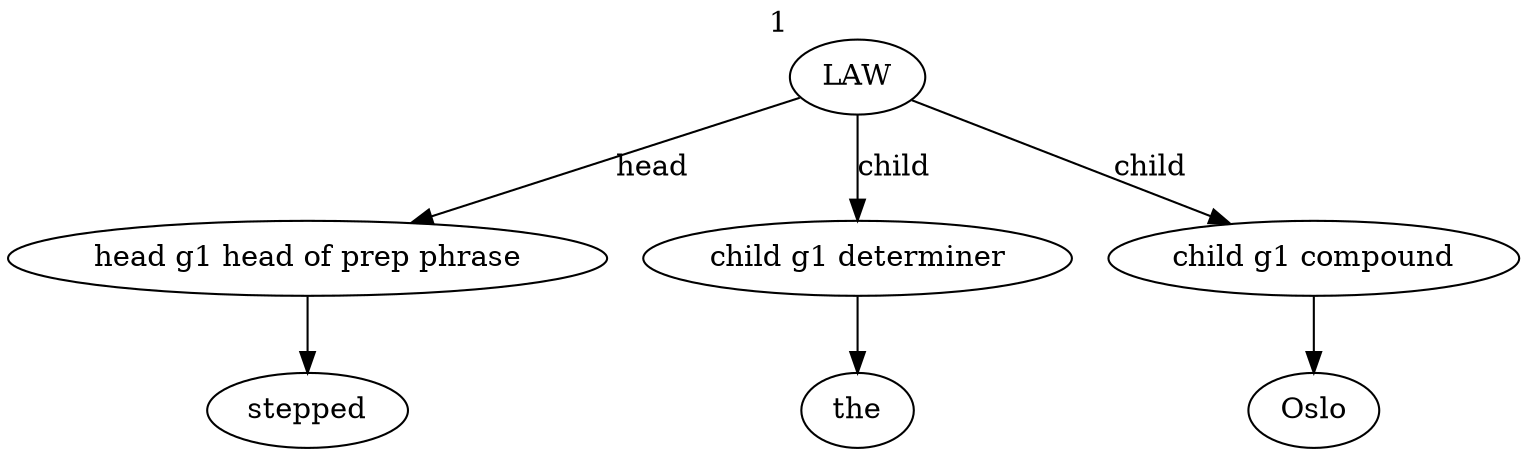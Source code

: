 strict digraph  {
LAW [weight=1, xlabel=1];
"head g1 head of prep phrase" [weight=1, lp="-1.0986122886681098"];
stepped [weight=1, lp="0.0"];
"child g1 determiner" [weight=1, lp="-1.0986122886681098"];
the [weight=1, lp="0.0"];
"child g1 compound" [weight=1, lp="-1.0986122886681098"];
Oslo [weight=1, lp="0.0"];
LAW -> "head g1 head of prep phrase"  [label=head];
LAW -> "child g1 determiner"  [label=child];
LAW -> "child g1 compound"  [label=child];
"head g1 head of prep phrase" -> stepped;
"child g1 determiner" -> the;
"child g1 compound" -> Oslo;
}

